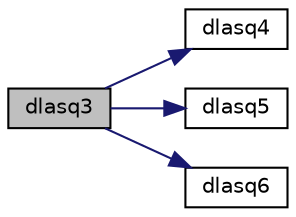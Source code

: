 digraph "dlasq3"
{
 // LATEX_PDF_SIZE
  edge [fontname="Helvetica",fontsize="10",labelfontname="Helvetica",labelfontsize="10"];
  node [fontname="Helvetica",fontsize="10",shape=record];
  rankdir="LR";
  Node1 [label="dlasq3",height=0.2,width=0.4,color="black", fillcolor="grey75", style="filled", fontcolor="black",tooltip="DLASQ3 checks for deflation, computes a shift and calls dqds. Used by sbdsqr."];
  Node1 -> Node2 [color="midnightblue",fontsize="10",style="solid",fontname="Helvetica"];
  Node2 [label="dlasq4",height=0.2,width=0.4,color="black", fillcolor="white", style="filled",URL="$dlasq4_8f.html#a1c9c24724eb452f615cd1695e6b9ee3b",tooltip="DLASQ4 computes an approximation to the smallest eigenvalue using values of d from the previous trans..."];
  Node1 -> Node3 [color="midnightblue",fontsize="10",style="solid",fontname="Helvetica"];
  Node3 [label="dlasq5",height=0.2,width=0.4,color="black", fillcolor="white", style="filled",URL="$dlasq5_8f.html#a77ac31104dbfb9331604678f3ba05156",tooltip="DLASQ5 computes one dqds transform in ping-pong form. Used by sbdsqr and sstegr."];
  Node1 -> Node4 [color="midnightblue",fontsize="10",style="solid",fontname="Helvetica"];
  Node4 [label="dlasq6",height=0.2,width=0.4,color="black", fillcolor="white", style="filled",URL="$dlasq6_8f.html#a5b8d724babb26c081b057fa28f05b16e",tooltip="DLASQ6 computes one dqd transform in ping-pong form. Used by sbdsqr and sstegr."];
}
